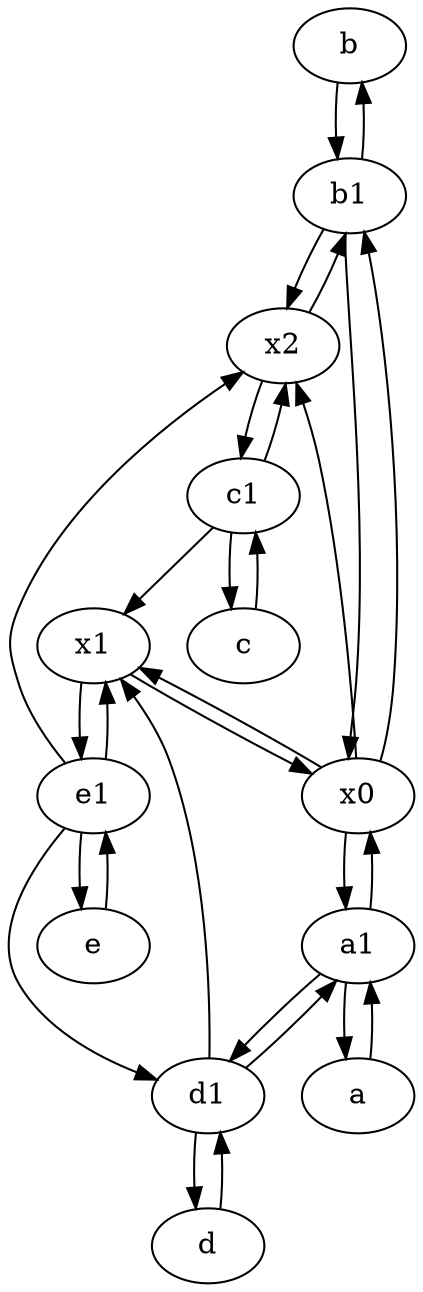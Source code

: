 digraph  {
	b [pos="50,20!"];
	e [pos="30,50!"];
	a [pos="40,10!"];
	c [pos="20,10!"];
	d [pos="20,30!"];
	b1 [pos="45,20!"];
	a1 [pos="40,15!"];
	x0;
	x1;
	e1 [pos="25,45!"];
	d1 [pos="25,30!"];
	x2;
	c1 [pos="30,15!"];
	x2 -> c1;
	b1 -> x2;
	e -> e1;
	e1 -> x1;
	x1 -> e1;
	a -> a1;
	d1 -> d;
	x0 -> x1;
	d -> d1;
	b1 -> x0;
	x0 -> x2;
	b -> b1;
	x1 -> x0;
	e1 -> d1;
	x0 -> a1;
	x0 -> b1;
	a1 -> x0;
	c -> c1;
	d1 -> x1;
	a1 -> a;
	e1 -> x2;
	e1 -> e;
	a1 -> d1;
	d1 -> a1;
	b1 -> b;
	c1 -> x2;
	c1 -> x1;
	x2 -> b1;
	c1 -> c;

	}